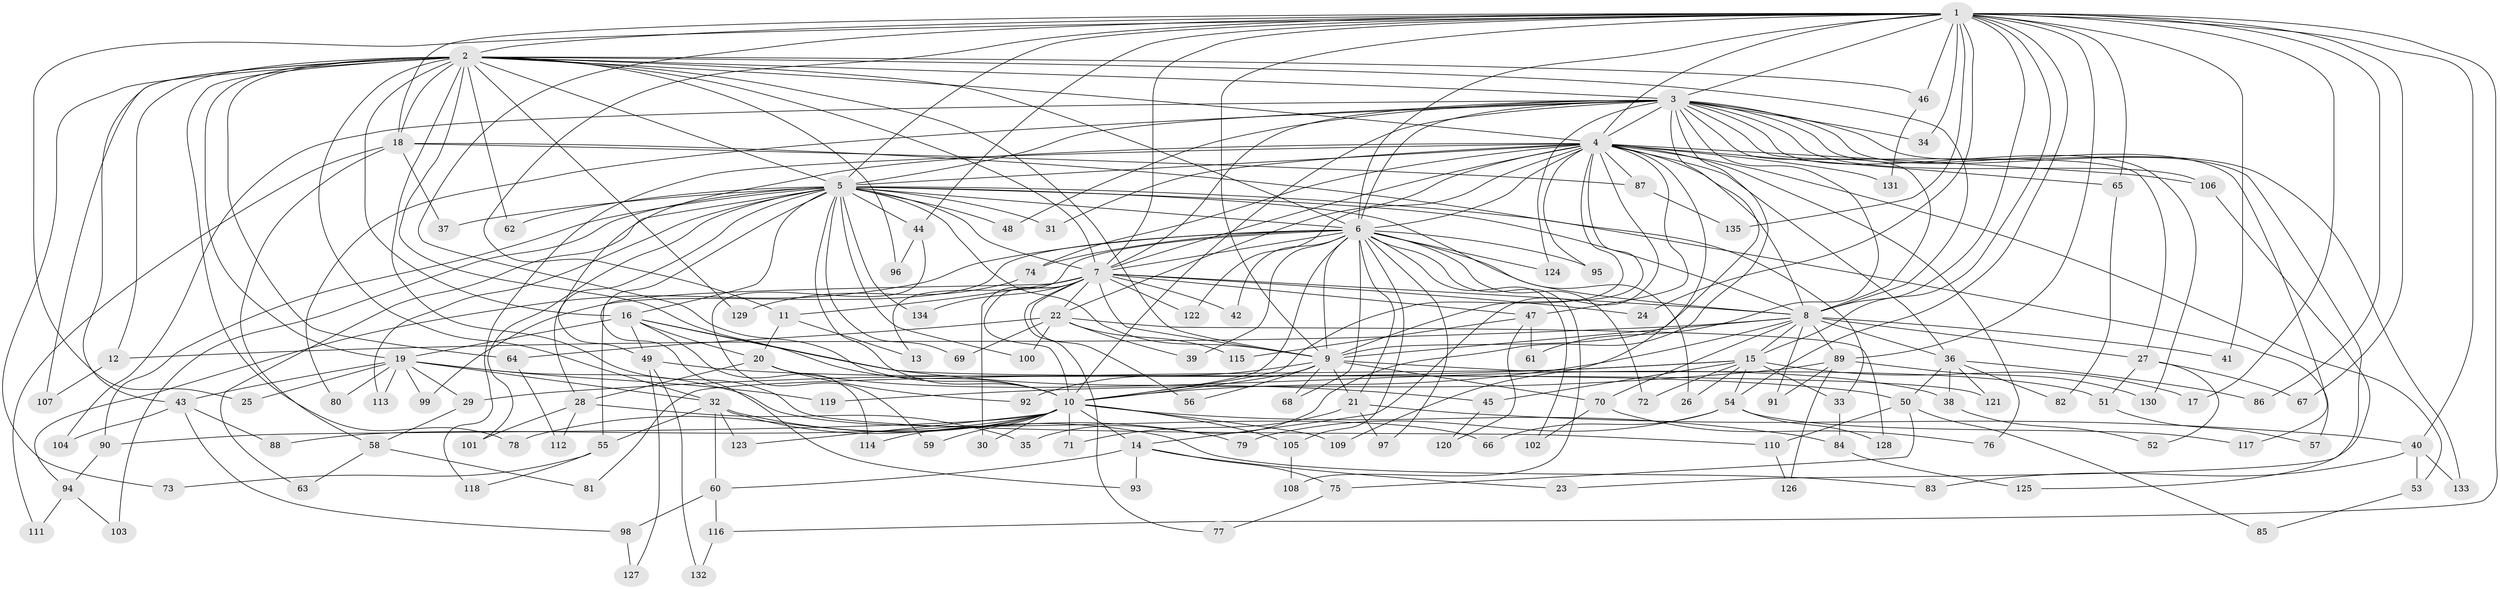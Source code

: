 // Generated by graph-tools (version 1.1) at 2025/01/03/09/25 03:01:17]
// undirected, 135 vertices, 295 edges
graph export_dot {
graph [start="1"]
  node [color=gray90,style=filled];
  1;
  2;
  3;
  4;
  5;
  6;
  7;
  8;
  9;
  10;
  11;
  12;
  13;
  14;
  15;
  16;
  17;
  18;
  19;
  20;
  21;
  22;
  23;
  24;
  25;
  26;
  27;
  28;
  29;
  30;
  31;
  32;
  33;
  34;
  35;
  36;
  37;
  38;
  39;
  40;
  41;
  42;
  43;
  44;
  45;
  46;
  47;
  48;
  49;
  50;
  51;
  52;
  53;
  54;
  55;
  56;
  57;
  58;
  59;
  60;
  61;
  62;
  63;
  64;
  65;
  66;
  67;
  68;
  69;
  70;
  71;
  72;
  73;
  74;
  75;
  76;
  77;
  78;
  79;
  80;
  81;
  82;
  83;
  84;
  85;
  86;
  87;
  88;
  89;
  90;
  91;
  92;
  93;
  94;
  95;
  96;
  97;
  98;
  99;
  100;
  101;
  102;
  103;
  104;
  105;
  106;
  107;
  108;
  109;
  110;
  111;
  112;
  113;
  114;
  115;
  116;
  117;
  118;
  119;
  120;
  121;
  122;
  123;
  124;
  125;
  126;
  127;
  128;
  129;
  130;
  131;
  132;
  133;
  134;
  135;
  1 -- 2;
  1 -- 3;
  1 -- 4;
  1 -- 5;
  1 -- 6;
  1 -- 7;
  1 -- 8;
  1 -- 9;
  1 -- 10;
  1 -- 11;
  1 -- 15;
  1 -- 17;
  1 -- 18;
  1 -- 24;
  1 -- 25;
  1 -- 34;
  1 -- 40;
  1 -- 41;
  1 -- 44;
  1 -- 46;
  1 -- 54;
  1 -- 65;
  1 -- 67;
  1 -- 86;
  1 -- 89;
  1 -- 116;
  1 -- 135;
  2 -- 3;
  2 -- 4;
  2 -- 5;
  2 -- 6;
  2 -- 7;
  2 -- 8;
  2 -- 9;
  2 -- 10;
  2 -- 12;
  2 -- 16;
  2 -- 18;
  2 -- 19;
  2 -- 32;
  2 -- 43;
  2 -- 46;
  2 -- 62;
  2 -- 64;
  2 -- 73;
  2 -- 78;
  2 -- 96;
  2 -- 107;
  2 -- 110;
  2 -- 129;
  3 -- 4;
  3 -- 5;
  3 -- 6;
  3 -- 7;
  3 -- 8;
  3 -- 9;
  3 -- 10;
  3 -- 23;
  3 -- 27;
  3 -- 34;
  3 -- 35;
  3 -- 48;
  3 -- 61;
  3 -- 80;
  3 -- 104;
  3 -- 106;
  3 -- 117;
  3 -- 124;
  3 -- 130;
  3 -- 133;
  4 -- 5;
  4 -- 6;
  4 -- 7;
  4 -- 8;
  4 -- 9;
  4 -- 10;
  4 -- 14;
  4 -- 22;
  4 -- 31;
  4 -- 36;
  4 -- 47;
  4 -- 49;
  4 -- 53;
  4 -- 65;
  4 -- 74;
  4 -- 76;
  4 -- 87;
  4 -- 95;
  4 -- 106;
  4 -- 109;
  4 -- 118;
  4 -- 122;
  4 -- 131;
  5 -- 6;
  5 -- 7;
  5 -- 8;
  5 -- 9;
  5 -- 10;
  5 -- 16;
  5 -- 26;
  5 -- 28;
  5 -- 31;
  5 -- 37;
  5 -- 44;
  5 -- 48;
  5 -- 57;
  5 -- 62;
  5 -- 63;
  5 -- 69;
  5 -- 90;
  5 -- 93;
  5 -- 100;
  5 -- 101;
  5 -- 103;
  5 -- 113;
  5 -- 134;
  6 -- 7;
  6 -- 8;
  6 -- 9;
  6 -- 10;
  6 -- 13;
  6 -- 21;
  6 -- 39;
  6 -- 42;
  6 -- 68;
  6 -- 72;
  6 -- 74;
  6 -- 94;
  6 -- 95;
  6 -- 97;
  6 -- 99;
  6 -- 102;
  6 -- 105;
  6 -- 108;
  6 -- 124;
  7 -- 8;
  7 -- 9;
  7 -- 10;
  7 -- 11;
  7 -- 22;
  7 -- 24;
  7 -- 30;
  7 -- 42;
  7 -- 47;
  7 -- 55;
  7 -- 56;
  7 -- 77;
  7 -- 122;
  7 -- 134;
  8 -- 9;
  8 -- 10;
  8 -- 12;
  8 -- 15;
  8 -- 27;
  8 -- 36;
  8 -- 41;
  8 -- 70;
  8 -- 89;
  8 -- 91;
  9 -- 10;
  9 -- 21;
  9 -- 51;
  9 -- 56;
  9 -- 68;
  9 -- 70;
  9 -- 92;
  10 -- 14;
  10 -- 30;
  10 -- 59;
  10 -- 71;
  10 -- 78;
  10 -- 84;
  10 -- 88;
  10 -- 90;
  10 -- 105;
  10 -- 109;
  10 -- 114;
  10 -- 123;
  11 -- 13;
  11 -- 20;
  12 -- 107;
  14 -- 23;
  14 -- 60;
  14 -- 75;
  14 -- 93;
  15 -- 17;
  15 -- 26;
  15 -- 29;
  15 -- 33;
  15 -- 45;
  15 -- 54;
  15 -- 72;
  15 -- 81;
  16 -- 19;
  16 -- 20;
  16 -- 45;
  16 -- 49;
  16 -- 114;
  16 -- 121;
  18 -- 33;
  18 -- 37;
  18 -- 58;
  18 -- 87;
  18 -- 111;
  19 -- 25;
  19 -- 29;
  19 -- 32;
  19 -- 43;
  19 -- 66;
  19 -- 80;
  19 -- 99;
  19 -- 113;
  19 -- 119;
  20 -- 28;
  20 -- 38;
  20 -- 92;
  21 -- 40;
  21 -- 71;
  21 -- 97;
  22 -- 39;
  22 -- 64;
  22 -- 69;
  22 -- 100;
  22 -- 115;
  22 -- 128;
  27 -- 51;
  27 -- 52;
  27 -- 67;
  28 -- 35;
  28 -- 101;
  28 -- 112;
  29 -- 58;
  32 -- 55;
  32 -- 60;
  32 -- 79;
  32 -- 83;
  32 -- 123;
  33 -- 84;
  36 -- 38;
  36 -- 50;
  36 -- 82;
  36 -- 86;
  36 -- 121;
  38 -- 52;
  40 -- 53;
  40 -- 83;
  40 -- 133;
  43 -- 88;
  43 -- 98;
  43 -- 104;
  44 -- 59;
  44 -- 96;
  45 -- 120;
  46 -- 131;
  47 -- 61;
  47 -- 115;
  47 -- 120;
  49 -- 50;
  49 -- 127;
  49 -- 132;
  50 -- 75;
  50 -- 85;
  50 -- 110;
  51 -- 57;
  53 -- 85;
  54 -- 66;
  54 -- 79;
  54 -- 117;
  54 -- 128;
  55 -- 73;
  55 -- 118;
  58 -- 63;
  58 -- 81;
  60 -- 98;
  60 -- 116;
  64 -- 112;
  65 -- 82;
  70 -- 76;
  70 -- 102;
  74 -- 129;
  75 -- 77;
  84 -- 125;
  87 -- 135;
  89 -- 91;
  89 -- 119;
  89 -- 126;
  89 -- 130;
  90 -- 94;
  94 -- 103;
  94 -- 111;
  98 -- 127;
  105 -- 108;
  106 -- 125;
  110 -- 126;
  116 -- 132;
}
